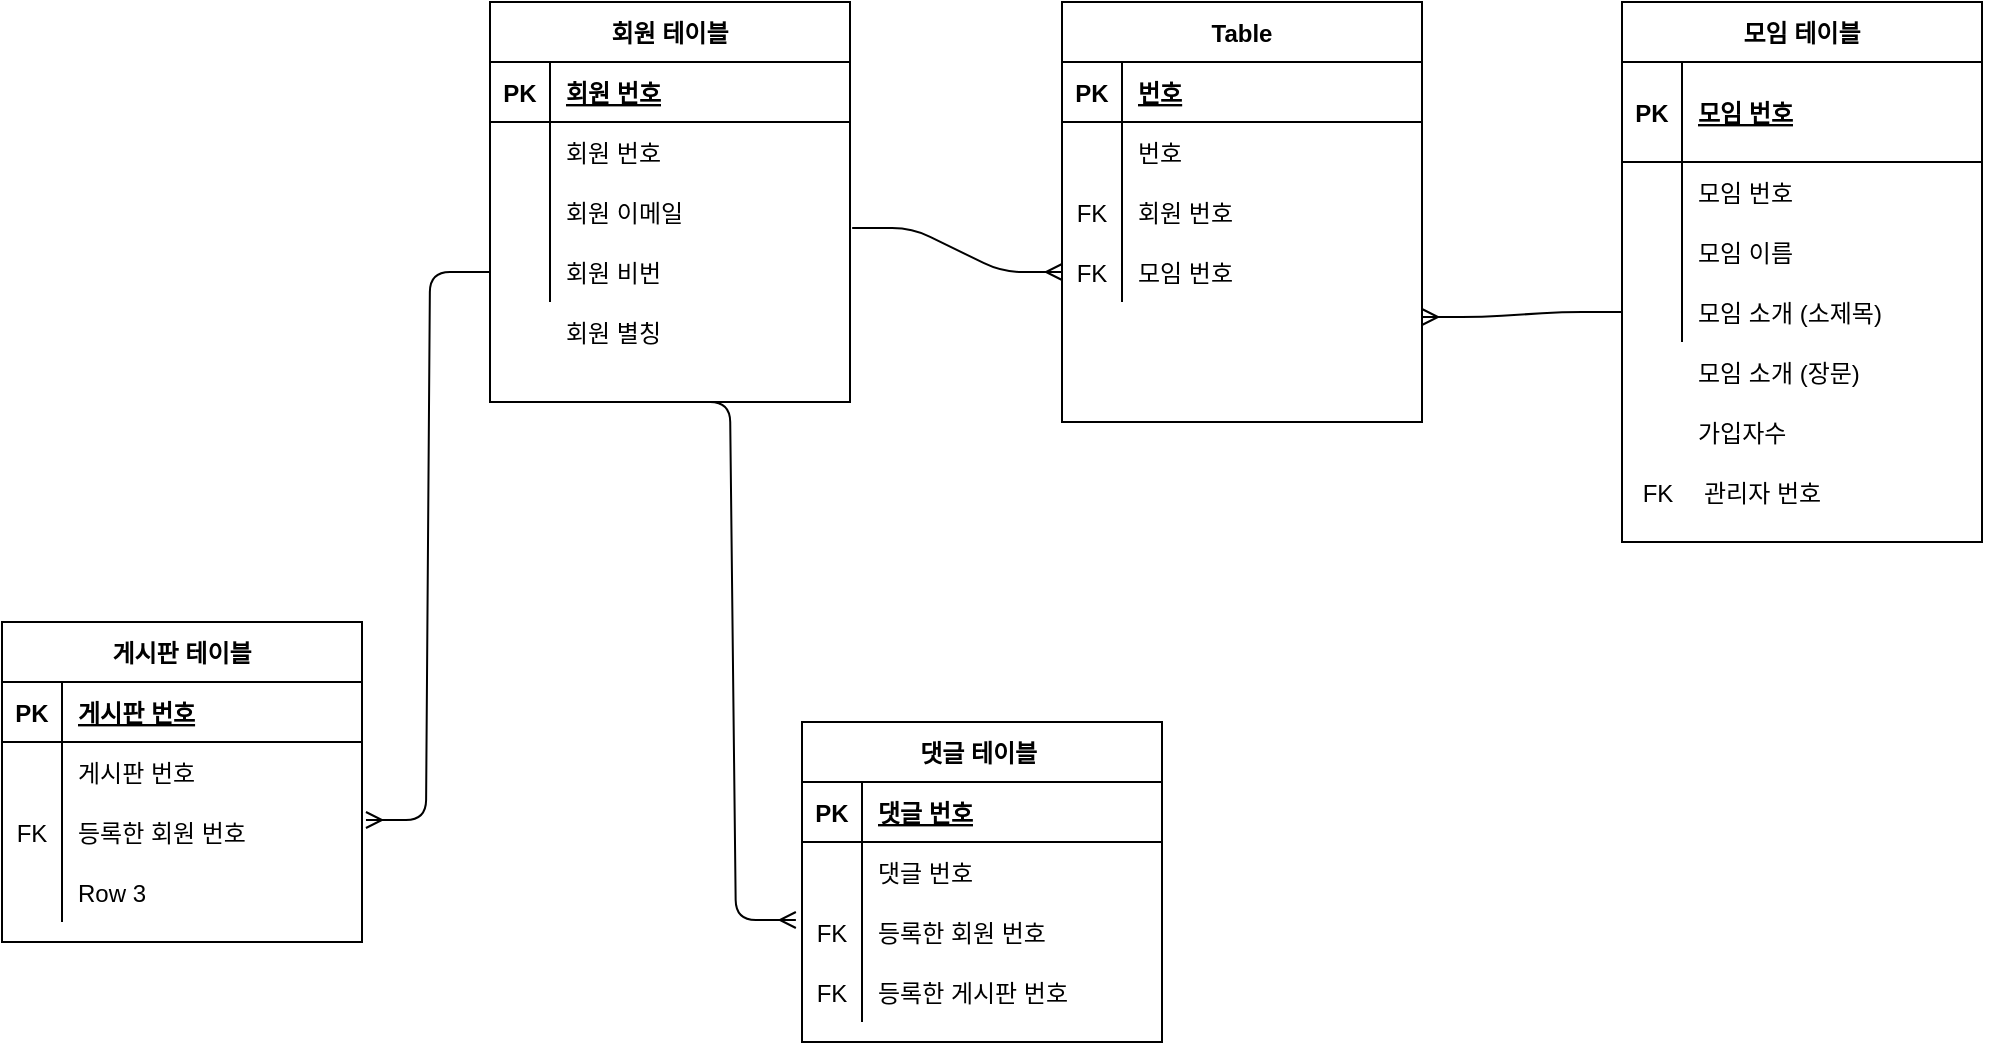 <mxfile version="14.1.9" type="github">
  <diagram id="LRftItNgaGLOFMXuF_Ru" name="페이지-1">
    <mxGraphModel dx="1422" dy="762" grid="1" gridSize="10" guides="1" tooltips="1" connect="1" arrows="1" fold="1" page="1" pageScale="1" pageWidth="827" pageHeight="1169" math="0" shadow="0">
      <root>
        <mxCell id="0" />
        <mxCell id="1" parent="0" />
        <mxCell id="EjAcahO2IqZIBfaFH8u6-1" value="회원 테이블" style="shape=table;startSize=30;container=1;collapsible=1;childLayout=tableLayout;fixedRows=1;rowLines=0;fontStyle=1;align=center;resizeLast=1;" parent="1" vertex="1">
          <mxGeometry x="324" y="90" width="180" height="200" as="geometry" />
        </mxCell>
        <mxCell id="EjAcahO2IqZIBfaFH8u6-2" value="" style="shape=partialRectangle;collapsible=0;dropTarget=0;pointerEvents=0;fillColor=none;top=0;left=0;bottom=1;right=0;points=[[0,0.5],[1,0.5]];portConstraint=eastwest;" parent="EjAcahO2IqZIBfaFH8u6-1" vertex="1">
          <mxGeometry y="30" width="180" height="30" as="geometry" />
        </mxCell>
        <mxCell id="EjAcahO2IqZIBfaFH8u6-3" value="PK" style="shape=partialRectangle;connectable=0;fillColor=none;top=0;left=0;bottom=0;right=0;fontStyle=1;overflow=hidden;" parent="EjAcahO2IqZIBfaFH8u6-2" vertex="1">
          <mxGeometry width="30" height="30" as="geometry" />
        </mxCell>
        <mxCell id="EjAcahO2IqZIBfaFH8u6-4" value="회원 번호" style="shape=partialRectangle;connectable=0;fillColor=none;top=0;left=0;bottom=0;right=0;align=left;spacingLeft=6;fontStyle=5;overflow=hidden;" parent="EjAcahO2IqZIBfaFH8u6-2" vertex="1">
          <mxGeometry x="30" width="150" height="30" as="geometry" />
        </mxCell>
        <mxCell id="EjAcahO2IqZIBfaFH8u6-5" value="" style="shape=partialRectangle;collapsible=0;dropTarget=0;pointerEvents=0;fillColor=none;top=0;left=0;bottom=0;right=0;points=[[0,0.5],[1,0.5]];portConstraint=eastwest;" parent="EjAcahO2IqZIBfaFH8u6-1" vertex="1">
          <mxGeometry y="60" width="180" height="30" as="geometry" />
        </mxCell>
        <mxCell id="EjAcahO2IqZIBfaFH8u6-6" value="" style="shape=partialRectangle;connectable=0;fillColor=none;top=0;left=0;bottom=0;right=0;editable=1;overflow=hidden;" parent="EjAcahO2IqZIBfaFH8u6-5" vertex="1">
          <mxGeometry width="30" height="30" as="geometry" />
        </mxCell>
        <mxCell id="EjAcahO2IqZIBfaFH8u6-7" value="회원 번호" style="shape=partialRectangle;connectable=0;fillColor=none;top=0;left=0;bottom=0;right=0;align=left;spacingLeft=6;overflow=hidden;" parent="EjAcahO2IqZIBfaFH8u6-5" vertex="1">
          <mxGeometry x="30" width="150" height="30" as="geometry" />
        </mxCell>
        <mxCell id="EjAcahO2IqZIBfaFH8u6-8" value="" style="shape=partialRectangle;collapsible=0;dropTarget=0;pointerEvents=0;fillColor=none;top=0;left=0;bottom=0;right=0;points=[[0,0.5],[1,0.5]];portConstraint=eastwest;" parent="EjAcahO2IqZIBfaFH8u6-1" vertex="1">
          <mxGeometry y="90" width="180" height="30" as="geometry" />
        </mxCell>
        <mxCell id="EjAcahO2IqZIBfaFH8u6-9" value="" style="shape=partialRectangle;connectable=0;fillColor=none;top=0;left=0;bottom=0;right=0;editable=1;overflow=hidden;" parent="EjAcahO2IqZIBfaFH8u6-8" vertex="1">
          <mxGeometry width="30" height="30" as="geometry" />
        </mxCell>
        <mxCell id="EjAcahO2IqZIBfaFH8u6-10" value="회원 이메일" style="shape=partialRectangle;connectable=0;fillColor=none;top=0;left=0;bottom=0;right=0;align=left;spacingLeft=6;overflow=hidden;" parent="EjAcahO2IqZIBfaFH8u6-8" vertex="1">
          <mxGeometry x="30" width="150" height="30" as="geometry" />
        </mxCell>
        <mxCell id="EjAcahO2IqZIBfaFH8u6-11" value="" style="shape=partialRectangle;collapsible=0;dropTarget=0;pointerEvents=0;fillColor=none;top=0;left=0;bottom=0;right=0;points=[[0,0.5],[1,0.5]];portConstraint=eastwest;" parent="EjAcahO2IqZIBfaFH8u6-1" vertex="1">
          <mxGeometry y="120" width="180" height="30" as="geometry" />
        </mxCell>
        <mxCell id="EjAcahO2IqZIBfaFH8u6-12" value="" style="shape=partialRectangle;connectable=0;fillColor=none;top=0;left=0;bottom=0;right=0;editable=1;overflow=hidden;" parent="EjAcahO2IqZIBfaFH8u6-11" vertex="1">
          <mxGeometry width="30" height="30" as="geometry" />
        </mxCell>
        <mxCell id="EjAcahO2IqZIBfaFH8u6-13" value="회원 비번" style="shape=partialRectangle;connectable=0;fillColor=none;top=0;left=0;bottom=0;right=0;align=left;spacingLeft=6;overflow=hidden;" parent="EjAcahO2IqZIBfaFH8u6-11" vertex="1">
          <mxGeometry x="30" width="150" height="30" as="geometry" />
        </mxCell>
        <mxCell id="EjAcahO2IqZIBfaFH8u6-29" value="" style="shape=partialRectangle;collapsible=0;dropTarget=0;pointerEvents=0;fillColor=none;top=0;left=0;bottom=0;right=0;points=[[0,0.5],[1,0.5]];portConstraint=eastwest;" parent="1" vertex="1">
          <mxGeometry x="324" y="240" width="180" height="30" as="geometry" />
        </mxCell>
        <mxCell id="EjAcahO2IqZIBfaFH8u6-30" value="" style="shape=partialRectangle;connectable=0;fillColor=none;top=0;left=0;bottom=0;right=0;editable=1;overflow=hidden;" parent="EjAcahO2IqZIBfaFH8u6-29" vertex="1">
          <mxGeometry width="30" height="30" as="geometry" />
        </mxCell>
        <mxCell id="EjAcahO2IqZIBfaFH8u6-31" value="회원 별칭" style="shape=partialRectangle;connectable=0;fillColor=none;top=0;left=0;bottom=0;right=0;align=left;spacingLeft=6;overflow=hidden;" parent="EjAcahO2IqZIBfaFH8u6-29" vertex="1">
          <mxGeometry x="30" width="150" height="30" as="geometry" />
        </mxCell>
        <mxCell id="EjAcahO2IqZIBfaFH8u6-41" value="" style="group" parent="1" vertex="1" connectable="0">
          <mxGeometry x="890" y="90" width="183" height="270" as="geometry" />
        </mxCell>
        <mxCell id="EjAcahO2IqZIBfaFH8u6-15" value="모임 테이블" style="shape=table;startSize=30;container=1;collapsible=1;childLayout=tableLayout;fixedRows=1;rowLines=0;fontStyle=1;align=center;resizeLast=1;" parent="EjAcahO2IqZIBfaFH8u6-41" vertex="1">
          <mxGeometry width="180" height="270" as="geometry" />
        </mxCell>
        <mxCell id="EjAcahO2IqZIBfaFH8u6-16" value="" style="shape=partialRectangle;collapsible=0;dropTarget=0;pointerEvents=0;fillColor=none;top=0;left=0;bottom=1;right=0;points=[[0,0.5],[1,0.5]];portConstraint=eastwest;" parent="EjAcahO2IqZIBfaFH8u6-15" vertex="1">
          <mxGeometry y="30" width="180" height="50" as="geometry" />
        </mxCell>
        <mxCell id="EjAcahO2IqZIBfaFH8u6-17" value="PK" style="shape=partialRectangle;connectable=0;fillColor=none;top=0;left=0;bottom=0;right=0;fontStyle=1;overflow=hidden;" parent="EjAcahO2IqZIBfaFH8u6-16" vertex="1">
          <mxGeometry width="30" height="50" as="geometry" />
        </mxCell>
        <mxCell id="EjAcahO2IqZIBfaFH8u6-18" value="모임 번호" style="shape=partialRectangle;connectable=0;fillColor=none;top=0;left=0;bottom=0;right=0;align=left;spacingLeft=6;fontStyle=5;overflow=hidden;" parent="EjAcahO2IqZIBfaFH8u6-16" vertex="1">
          <mxGeometry x="30" width="150" height="50" as="geometry" />
        </mxCell>
        <mxCell id="EjAcahO2IqZIBfaFH8u6-19" value="" style="shape=partialRectangle;collapsible=0;dropTarget=0;pointerEvents=0;fillColor=none;top=0;left=0;bottom=0;right=0;points=[[0,0.5],[1,0.5]];portConstraint=eastwest;" parent="EjAcahO2IqZIBfaFH8u6-15" vertex="1">
          <mxGeometry y="80" width="180" height="30" as="geometry" />
        </mxCell>
        <mxCell id="EjAcahO2IqZIBfaFH8u6-20" value="" style="shape=partialRectangle;connectable=0;fillColor=none;top=0;left=0;bottom=0;right=0;editable=1;overflow=hidden;" parent="EjAcahO2IqZIBfaFH8u6-19" vertex="1">
          <mxGeometry width="30" height="30" as="geometry" />
        </mxCell>
        <mxCell id="EjAcahO2IqZIBfaFH8u6-21" value="모임 번호" style="shape=partialRectangle;connectable=0;fillColor=none;top=0;left=0;bottom=0;right=0;align=left;spacingLeft=6;overflow=hidden;" parent="EjAcahO2IqZIBfaFH8u6-19" vertex="1">
          <mxGeometry x="30" width="150" height="30" as="geometry" />
        </mxCell>
        <mxCell id="EjAcahO2IqZIBfaFH8u6-22" value="" style="shape=partialRectangle;collapsible=0;dropTarget=0;pointerEvents=0;fillColor=none;top=0;left=0;bottom=0;right=0;points=[[0,0.5],[1,0.5]];portConstraint=eastwest;" parent="EjAcahO2IqZIBfaFH8u6-15" vertex="1">
          <mxGeometry y="110" width="180" height="30" as="geometry" />
        </mxCell>
        <mxCell id="EjAcahO2IqZIBfaFH8u6-23" value="" style="shape=partialRectangle;connectable=0;fillColor=none;top=0;left=0;bottom=0;right=0;editable=1;overflow=hidden;" parent="EjAcahO2IqZIBfaFH8u6-22" vertex="1">
          <mxGeometry width="30" height="30" as="geometry" />
        </mxCell>
        <mxCell id="EjAcahO2IqZIBfaFH8u6-24" value="모임 이름" style="shape=partialRectangle;connectable=0;fillColor=none;top=0;left=0;bottom=0;right=0;align=left;spacingLeft=6;overflow=hidden;" parent="EjAcahO2IqZIBfaFH8u6-22" vertex="1">
          <mxGeometry x="30" width="150" height="30" as="geometry" />
        </mxCell>
        <mxCell id="EjAcahO2IqZIBfaFH8u6-25" value="" style="shape=partialRectangle;collapsible=0;dropTarget=0;pointerEvents=0;fillColor=none;top=0;left=0;bottom=0;right=0;points=[[0,0.5],[1,0.5]];portConstraint=eastwest;" parent="EjAcahO2IqZIBfaFH8u6-15" vertex="1">
          <mxGeometry y="140" width="180" height="30" as="geometry" />
        </mxCell>
        <mxCell id="EjAcahO2IqZIBfaFH8u6-26" value="" style="shape=partialRectangle;connectable=0;fillColor=none;top=0;left=0;bottom=0;right=0;editable=1;overflow=hidden;" parent="EjAcahO2IqZIBfaFH8u6-25" vertex="1">
          <mxGeometry width="30" height="30" as="geometry" />
        </mxCell>
        <mxCell id="EjAcahO2IqZIBfaFH8u6-27" value="모임 소개 (소제목)" style="shape=partialRectangle;connectable=0;fillColor=none;top=0;left=0;bottom=0;right=0;align=left;spacingLeft=6;overflow=hidden;" parent="EjAcahO2IqZIBfaFH8u6-25" vertex="1">
          <mxGeometry x="30" width="150" height="30" as="geometry" />
        </mxCell>
        <mxCell id="EjAcahO2IqZIBfaFH8u6-32" value="" style="shape=partialRectangle;collapsible=0;dropTarget=0;pointerEvents=0;fillColor=none;top=0;left=0;bottom=0;right=0;points=[[0,0.5],[1,0.5]];portConstraint=eastwest;" parent="EjAcahO2IqZIBfaFH8u6-41" vertex="1">
          <mxGeometry y="170" width="180" height="30" as="geometry" />
        </mxCell>
        <mxCell id="EjAcahO2IqZIBfaFH8u6-33" value="" style="shape=partialRectangle;connectable=0;fillColor=none;top=0;left=0;bottom=0;right=0;editable=1;overflow=hidden;" parent="EjAcahO2IqZIBfaFH8u6-32" vertex="1">
          <mxGeometry width="30" height="30" as="geometry" />
        </mxCell>
        <mxCell id="EjAcahO2IqZIBfaFH8u6-34" value="모임 소개 (장문)" style="shape=partialRectangle;connectable=0;fillColor=none;top=0;left=0;bottom=0;right=0;align=left;spacingLeft=6;overflow=hidden;" parent="EjAcahO2IqZIBfaFH8u6-32" vertex="1">
          <mxGeometry x="30" width="150" height="30" as="geometry" />
        </mxCell>
        <mxCell id="EjAcahO2IqZIBfaFH8u6-35" value="" style="shape=partialRectangle;collapsible=0;dropTarget=0;pointerEvents=0;fillColor=none;top=0;left=0;bottom=0;right=0;points=[[0,0.5],[1,0.5]];portConstraint=eastwest;" parent="EjAcahO2IqZIBfaFH8u6-41" vertex="1">
          <mxGeometry y="200" width="180" height="30" as="geometry" />
        </mxCell>
        <mxCell id="EjAcahO2IqZIBfaFH8u6-36" value="" style="shape=partialRectangle;connectable=0;fillColor=none;top=0;left=0;bottom=0;right=0;editable=1;overflow=hidden;" parent="EjAcahO2IqZIBfaFH8u6-35" vertex="1">
          <mxGeometry width="30" height="30" as="geometry" />
        </mxCell>
        <mxCell id="EjAcahO2IqZIBfaFH8u6-37" value="가입자수" style="shape=partialRectangle;connectable=0;fillColor=none;top=0;left=0;bottom=0;right=0;align=left;spacingLeft=6;overflow=hidden;" parent="EjAcahO2IqZIBfaFH8u6-35" vertex="1">
          <mxGeometry x="30" width="150" height="30" as="geometry" />
        </mxCell>
        <mxCell id="EjAcahO2IqZIBfaFH8u6-38" value="" style="shape=partialRectangle;collapsible=0;dropTarget=0;pointerEvents=0;fillColor=none;top=0;left=0;bottom=0;right=0;points=[[0,0.5],[1,0.5]];portConstraint=eastwest;" parent="EjAcahO2IqZIBfaFH8u6-41" vertex="1">
          <mxGeometry x="3" y="230" width="180" height="30" as="geometry" />
        </mxCell>
        <mxCell id="EjAcahO2IqZIBfaFH8u6-39" value="FK" style="shape=partialRectangle;connectable=0;fillColor=none;top=0;left=0;bottom=0;right=0;editable=1;overflow=hidden;" parent="EjAcahO2IqZIBfaFH8u6-38" vertex="1">
          <mxGeometry width="30" height="30" as="geometry" />
        </mxCell>
        <mxCell id="EjAcahO2IqZIBfaFH8u6-40" value="관리자 번호" style="shape=partialRectangle;connectable=0;fillColor=none;top=0;left=0;bottom=0;right=0;align=left;spacingLeft=6;overflow=hidden;" parent="EjAcahO2IqZIBfaFH8u6-38" vertex="1">
          <mxGeometry x="30" width="150" height="30" as="geometry" />
        </mxCell>
        <mxCell id="EjAcahO2IqZIBfaFH8u6-43" value="게시판 테이블" style="shape=table;startSize=30;container=1;collapsible=1;childLayout=tableLayout;fixedRows=1;rowLines=0;fontStyle=1;align=center;resizeLast=1;" parent="1" vertex="1">
          <mxGeometry x="80" y="400" width="180" height="160" as="geometry" />
        </mxCell>
        <mxCell id="EjAcahO2IqZIBfaFH8u6-44" value="" style="shape=partialRectangle;collapsible=0;dropTarget=0;pointerEvents=0;fillColor=none;top=0;left=0;bottom=1;right=0;points=[[0,0.5],[1,0.5]];portConstraint=eastwest;" parent="EjAcahO2IqZIBfaFH8u6-43" vertex="1">
          <mxGeometry y="30" width="180" height="30" as="geometry" />
        </mxCell>
        <mxCell id="EjAcahO2IqZIBfaFH8u6-45" value="PK" style="shape=partialRectangle;connectable=0;fillColor=none;top=0;left=0;bottom=0;right=0;fontStyle=1;overflow=hidden;" parent="EjAcahO2IqZIBfaFH8u6-44" vertex="1">
          <mxGeometry width="30" height="30" as="geometry" />
        </mxCell>
        <mxCell id="EjAcahO2IqZIBfaFH8u6-46" value="게시판 번호" style="shape=partialRectangle;connectable=0;fillColor=none;top=0;left=0;bottom=0;right=0;align=left;spacingLeft=6;fontStyle=5;overflow=hidden;" parent="EjAcahO2IqZIBfaFH8u6-44" vertex="1">
          <mxGeometry x="30" width="150" height="30" as="geometry" />
        </mxCell>
        <mxCell id="EjAcahO2IqZIBfaFH8u6-47" value="" style="shape=partialRectangle;collapsible=0;dropTarget=0;pointerEvents=0;fillColor=none;top=0;left=0;bottom=0;right=0;points=[[0,0.5],[1,0.5]];portConstraint=eastwest;" parent="EjAcahO2IqZIBfaFH8u6-43" vertex="1">
          <mxGeometry y="60" width="180" height="30" as="geometry" />
        </mxCell>
        <mxCell id="EjAcahO2IqZIBfaFH8u6-48" value="" style="shape=partialRectangle;connectable=0;fillColor=none;top=0;left=0;bottom=0;right=0;editable=1;overflow=hidden;" parent="EjAcahO2IqZIBfaFH8u6-47" vertex="1">
          <mxGeometry width="30" height="30" as="geometry" />
        </mxCell>
        <mxCell id="EjAcahO2IqZIBfaFH8u6-49" value="게시판 번호" style="shape=partialRectangle;connectable=0;fillColor=none;top=0;left=0;bottom=0;right=0;align=left;spacingLeft=6;overflow=hidden;" parent="EjAcahO2IqZIBfaFH8u6-47" vertex="1">
          <mxGeometry x="30" width="150" height="30" as="geometry" />
        </mxCell>
        <mxCell id="EjAcahO2IqZIBfaFH8u6-50" value="" style="shape=partialRectangle;collapsible=0;dropTarget=0;pointerEvents=0;fillColor=none;top=0;left=0;bottom=0;right=0;points=[[0,0.5],[1,0.5]];portConstraint=eastwest;" parent="EjAcahO2IqZIBfaFH8u6-43" vertex="1">
          <mxGeometry y="90" width="180" height="30" as="geometry" />
        </mxCell>
        <mxCell id="EjAcahO2IqZIBfaFH8u6-51" value="FK" style="shape=partialRectangle;connectable=0;fillColor=none;top=0;left=0;bottom=0;right=0;editable=1;overflow=hidden;" parent="EjAcahO2IqZIBfaFH8u6-50" vertex="1">
          <mxGeometry width="30" height="30" as="geometry" />
        </mxCell>
        <mxCell id="EjAcahO2IqZIBfaFH8u6-52" value="등록한 회원 번호" style="shape=partialRectangle;connectable=0;fillColor=none;top=0;left=0;bottom=0;right=0;align=left;spacingLeft=6;overflow=hidden;" parent="EjAcahO2IqZIBfaFH8u6-50" vertex="1">
          <mxGeometry x="30" width="150" height="30" as="geometry" />
        </mxCell>
        <mxCell id="EjAcahO2IqZIBfaFH8u6-53" value="" style="shape=partialRectangle;collapsible=0;dropTarget=0;pointerEvents=0;fillColor=none;top=0;left=0;bottom=0;right=0;points=[[0,0.5],[1,0.5]];portConstraint=eastwest;" parent="EjAcahO2IqZIBfaFH8u6-43" vertex="1">
          <mxGeometry y="120" width="180" height="30" as="geometry" />
        </mxCell>
        <mxCell id="EjAcahO2IqZIBfaFH8u6-54" value="" style="shape=partialRectangle;connectable=0;fillColor=none;top=0;left=0;bottom=0;right=0;editable=1;overflow=hidden;" parent="EjAcahO2IqZIBfaFH8u6-53" vertex="1">
          <mxGeometry width="30" height="30" as="geometry" />
        </mxCell>
        <mxCell id="EjAcahO2IqZIBfaFH8u6-55" value="Row 3" style="shape=partialRectangle;connectable=0;fillColor=none;top=0;left=0;bottom=0;right=0;align=left;spacingLeft=6;overflow=hidden;" parent="EjAcahO2IqZIBfaFH8u6-53" vertex="1">
          <mxGeometry x="30" width="150" height="30" as="geometry" />
        </mxCell>
        <mxCell id="EjAcahO2IqZIBfaFH8u6-56" value="댓글 테이블 " style="shape=table;startSize=30;container=1;collapsible=1;childLayout=tableLayout;fixedRows=1;rowLines=0;fontStyle=1;align=center;resizeLast=1;" parent="1" vertex="1">
          <mxGeometry x="480" y="450" width="180" height="160" as="geometry" />
        </mxCell>
        <mxCell id="EjAcahO2IqZIBfaFH8u6-57" value="" style="shape=partialRectangle;collapsible=0;dropTarget=0;pointerEvents=0;fillColor=none;top=0;left=0;bottom=1;right=0;points=[[0,0.5],[1,0.5]];portConstraint=eastwest;" parent="EjAcahO2IqZIBfaFH8u6-56" vertex="1">
          <mxGeometry y="30" width="180" height="30" as="geometry" />
        </mxCell>
        <mxCell id="EjAcahO2IqZIBfaFH8u6-58" value="PK" style="shape=partialRectangle;connectable=0;fillColor=none;top=0;left=0;bottom=0;right=0;fontStyle=1;overflow=hidden;" parent="EjAcahO2IqZIBfaFH8u6-57" vertex="1">
          <mxGeometry width="30" height="30" as="geometry" />
        </mxCell>
        <mxCell id="EjAcahO2IqZIBfaFH8u6-59" value="댓글 번호" style="shape=partialRectangle;connectable=0;fillColor=none;top=0;left=0;bottom=0;right=0;align=left;spacingLeft=6;fontStyle=5;overflow=hidden;" parent="EjAcahO2IqZIBfaFH8u6-57" vertex="1">
          <mxGeometry x="30" width="150" height="30" as="geometry" />
        </mxCell>
        <mxCell id="EjAcahO2IqZIBfaFH8u6-60" value="" style="shape=partialRectangle;collapsible=0;dropTarget=0;pointerEvents=0;fillColor=none;top=0;left=0;bottom=0;right=0;points=[[0,0.5],[1,0.5]];portConstraint=eastwest;" parent="EjAcahO2IqZIBfaFH8u6-56" vertex="1">
          <mxGeometry y="60" width="180" height="30" as="geometry" />
        </mxCell>
        <mxCell id="EjAcahO2IqZIBfaFH8u6-61" value="" style="shape=partialRectangle;connectable=0;fillColor=none;top=0;left=0;bottom=0;right=0;editable=1;overflow=hidden;" parent="EjAcahO2IqZIBfaFH8u6-60" vertex="1">
          <mxGeometry width="30" height="30" as="geometry" />
        </mxCell>
        <mxCell id="EjAcahO2IqZIBfaFH8u6-62" value="댓글 번호" style="shape=partialRectangle;connectable=0;fillColor=none;top=0;left=0;bottom=0;right=0;align=left;spacingLeft=6;overflow=hidden;" parent="EjAcahO2IqZIBfaFH8u6-60" vertex="1">
          <mxGeometry x="30" width="150" height="30" as="geometry" />
        </mxCell>
        <mxCell id="EjAcahO2IqZIBfaFH8u6-63" value="" style="shape=partialRectangle;collapsible=0;dropTarget=0;pointerEvents=0;fillColor=none;top=0;left=0;bottom=0;right=0;points=[[0,0.5],[1,0.5]];portConstraint=eastwest;" parent="EjAcahO2IqZIBfaFH8u6-56" vertex="1">
          <mxGeometry y="90" width="180" height="30" as="geometry" />
        </mxCell>
        <mxCell id="EjAcahO2IqZIBfaFH8u6-64" value="FK" style="shape=partialRectangle;connectable=0;fillColor=none;top=0;left=0;bottom=0;right=0;editable=1;overflow=hidden;" parent="EjAcahO2IqZIBfaFH8u6-63" vertex="1">
          <mxGeometry width="30" height="30" as="geometry" />
        </mxCell>
        <mxCell id="EjAcahO2IqZIBfaFH8u6-65" value="등록한 회원 번호" style="shape=partialRectangle;connectable=0;fillColor=none;top=0;left=0;bottom=0;right=0;align=left;spacingLeft=6;overflow=hidden;" parent="EjAcahO2IqZIBfaFH8u6-63" vertex="1">
          <mxGeometry x="30" width="150" height="30" as="geometry" />
        </mxCell>
        <mxCell id="EjAcahO2IqZIBfaFH8u6-66" value="" style="shape=partialRectangle;collapsible=0;dropTarget=0;pointerEvents=0;fillColor=none;top=0;left=0;bottom=0;right=0;points=[[0,0.5],[1,0.5]];portConstraint=eastwest;" parent="EjAcahO2IqZIBfaFH8u6-56" vertex="1">
          <mxGeometry y="120" width="180" height="30" as="geometry" />
        </mxCell>
        <mxCell id="EjAcahO2IqZIBfaFH8u6-67" value="FK" style="shape=partialRectangle;connectable=0;fillColor=none;top=0;left=0;bottom=0;right=0;editable=1;overflow=hidden;" parent="EjAcahO2IqZIBfaFH8u6-66" vertex="1">
          <mxGeometry width="30" height="30" as="geometry" />
        </mxCell>
        <mxCell id="EjAcahO2IqZIBfaFH8u6-68" value="등록한 게시판 번호" style="shape=partialRectangle;connectable=0;fillColor=none;top=0;left=0;bottom=0;right=0;align=left;spacingLeft=6;overflow=hidden;" parent="EjAcahO2IqZIBfaFH8u6-66" vertex="1">
          <mxGeometry x="30" width="150" height="30" as="geometry" />
        </mxCell>
        <mxCell id="NeMn8Dt1oZ6NxrJ2U4nK-14" value="Table" style="shape=table;startSize=30;container=1;collapsible=1;childLayout=tableLayout;fixedRows=1;rowLines=0;fontStyle=1;align=center;resizeLast=1;" vertex="1" parent="1">
          <mxGeometry x="610" y="90" width="180" height="210" as="geometry" />
        </mxCell>
        <mxCell id="NeMn8Dt1oZ6NxrJ2U4nK-15" value="" style="shape=partialRectangle;collapsible=0;dropTarget=0;pointerEvents=0;fillColor=none;top=0;left=0;bottom=1;right=0;points=[[0,0.5],[1,0.5]];portConstraint=eastwest;" vertex="1" parent="NeMn8Dt1oZ6NxrJ2U4nK-14">
          <mxGeometry y="30" width="180" height="30" as="geometry" />
        </mxCell>
        <mxCell id="NeMn8Dt1oZ6NxrJ2U4nK-16" value="PK" style="shape=partialRectangle;connectable=0;fillColor=none;top=0;left=0;bottom=0;right=0;fontStyle=1;overflow=hidden;" vertex="1" parent="NeMn8Dt1oZ6NxrJ2U4nK-15">
          <mxGeometry width="30" height="30" as="geometry" />
        </mxCell>
        <mxCell id="NeMn8Dt1oZ6NxrJ2U4nK-17" value="번호" style="shape=partialRectangle;connectable=0;fillColor=none;top=0;left=0;bottom=0;right=0;align=left;spacingLeft=6;fontStyle=5;overflow=hidden;" vertex="1" parent="NeMn8Dt1oZ6NxrJ2U4nK-15">
          <mxGeometry x="30" width="150" height="30" as="geometry" />
        </mxCell>
        <mxCell id="NeMn8Dt1oZ6NxrJ2U4nK-18" value="" style="shape=partialRectangle;collapsible=0;dropTarget=0;pointerEvents=0;fillColor=none;top=0;left=0;bottom=0;right=0;points=[[0,0.5],[1,0.5]];portConstraint=eastwest;" vertex="1" parent="NeMn8Dt1oZ6NxrJ2U4nK-14">
          <mxGeometry y="60" width="180" height="30" as="geometry" />
        </mxCell>
        <mxCell id="NeMn8Dt1oZ6NxrJ2U4nK-19" value="" style="shape=partialRectangle;connectable=0;fillColor=none;top=0;left=0;bottom=0;right=0;editable=1;overflow=hidden;" vertex="1" parent="NeMn8Dt1oZ6NxrJ2U4nK-18">
          <mxGeometry width="30" height="30" as="geometry" />
        </mxCell>
        <mxCell id="NeMn8Dt1oZ6NxrJ2U4nK-20" value="번호" style="shape=partialRectangle;connectable=0;fillColor=none;top=0;left=0;bottom=0;right=0;align=left;spacingLeft=6;overflow=hidden;" vertex="1" parent="NeMn8Dt1oZ6NxrJ2U4nK-18">
          <mxGeometry x="30" width="150" height="30" as="geometry" />
        </mxCell>
        <mxCell id="NeMn8Dt1oZ6NxrJ2U4nK-21" value="" style="shape=partialRectangle;collapsible=0;dropTarget=0;pointerEvents=0;fillColor=none;top=0;left=0;bottom=0;right=0;points=[[0,0.5],[1,0.5]];portConstraint=eastwest;" vertex="1" parent="NeMn8Dt1oZ6NxrJ2U4nK-14">
          <mxGeometry y="90" width="180" height="30" as="geometry" />
        </mxCell>
        <mxCell id="NeMn8Dt1oZ6NxrJ2U4nK-22" value="FK" style="shape=partialRectangle;connectable=0;fillColor=none;top=0;left=0;bottom=0;right=0;editable=1;overflow=hidden;" vertex="1" parent="NeMn8Dt1oZ6NxrJ2U4nK-21">
          <mxGeometry width="30" height="30" as="geometry" />
        </mxCell>
        <mxCell id="NeMn8Dt1oZ6NxrJ2U4nK-23" value="회원 번호" style="shape=partialRectangle;connectable=0;fillColor=none;top=0;left=0;bottom=0;right=0;align=left;spacingLeft=6;overflow=hidden;" vertex="1" parent="NeMn8Dt1oZ6NxrJ2U4nK-21">
          <mxGeometry x="30" width="150" height="30" as="geometry" />
        </mxCell>
        <mxCell id="NeMn8Dt1oZ6NxrJ2U4nK-24" value="" style="shape=partialRectangle;collapsible=0;dropTarget=0;pointerEvents=0;fillColor=none;top=0;left=0;bottom=0;right=0;points=[[0,0.5],[1,0.5]];portConstraint=eastwest;" vertex="1" parent="NeMn8Dt1oZ6NxrJ2U4nK-14">
          <mxGeometry y="120" width="180" height="30" as="geometry" />
        </mxCell>
        <mxCell id="NeMn8Dt1oZ6NxrJ2U4nK-25" value="FK" style="shape=partialRectangle;connectable=0;fillColor=none;top=0;left=0;bottom=0;right=0;editable=1;overflow=hidden;" vertex="1" parent="NeMn8Dt1oZ6NxrJ2U4nK-24">
          <mxGeometry width="30" height="30" as="geometry" />
        </mxCell>
        <mxCell id="NeMn8Dt1oZ6NxrJ2U4nK-26" value="모임 번호" style="shape=partialRectangle;connectable=0;fillColor=none;top=0;left=0;bottom=0;right=0;align=left;spacingLeft=6;overflow=hidden;" vertex="1" parent="NeMn8Dt1oZ6NxrJ2U4nK-24">
          <mxGeometry x="30" width="150" height="30" as="geometry" />
        </mxCell>
        <mxCell id="NeMn8Dt1oZ6NxrJ2U4nK-27" value="" style="edgeStyle=entityRelationEdgeStyle;fontSize=12;html=1;endArrow=ERmany;exitX=1.006;exitY=0.767;exitDx=0;exitDy=0;exitPerimeter=0;entryX=0;entryY=0.5;entryDx=0;entryDy=0;" edge="1" parent="1" source="EjAcahO2IqZIBfaFH8u6-8" target="NeMn8Dt1oZ6NxrJ2U4nK-24">
          <mxGeometry width="100" height="100" relative="1" as="geometry">
            <mxPoint x="670" y="440" as="sourcePoint" />
            <mxPoint x="770" y="340" as="targetPoint" />
          </mxGeometry>
        </mxCell>
        <mxCell id="NeMn8Dt1oZ6NxrJ2U4nK-28" value="" style="edgeStyle=entityRelationEdgeStyle;fontSize=12;html=1;endArrow=ERmany;exitX=0;exitY=0.5;exitDx=0;exitDy=0;entryX=1;entryY=0.75;entryDx=0;entryDy=0;" edge="1" parent="1" source="EjAcahO2IqZIBfaFH8u6-25" target="NeMn8Dt1oZ6NxrJ2U4nK-14">
          <mxGeometry width="100" height="100" relative="1" as="geometry">
            <mxPoint x="670" y="440" as="sourcePoint" />
            <mxPoint x="770" y="340" as="targetPoint" />
          </mxGeometry>
        </mxCell>
        <mxCell id="NeMn8Dt1oZ6NxrJ2U4nK-33" value="" style="edgeStyle=entityRelationEdgeStyle;fontSize=12;html=1;endArrow=ERmany;exitX=0;exitY=0.5;exitDx=0;exitDy=0;entryX=1.011;entryY=0.3;entryDx=0;entryDy=0;entryPerimeter=0;" edge="1" parent="1" source="EjAcahO2IqZIBfaFH8u6-11" target="EjAcahO2IqZIBfaFH8u6-50">
          <mxGeometry width="100" height="100" relative="1" as="geometry">
            <mxPoint x="670" y="440" as="sourcePoint" />
            <mxPoint x="770" y="340" as="targetPoint" />
          </mxGeometry>
        </mxCell>
        <mxCell id="NeMn8Dt1oZ6NxrJ2U4nK-34" value="" style="edgeStyle=entityRelationEdgeStyle;fontSize=12;html=1;endArrow=ERmany;exitX=0.5;exitY=1;exitDx=0;exitDy=0;entryX=-0.017;entryY=0.3;entryDx=0;entryDy=0;entryPerimeter=0;" edge="1" parent="1" source="EjAcahO2IqZIBfaFH8u6-1" target="EjAcahO2IqZIBfaFH8u6-63">
          <mxGeometry width="100" height="100" relative="1" as="geometry">
            <mxPoint x="670" y="440" as="sourcePoint" />
            <mxPoint x="770" y="340" as="targetPoint" />
          </mxGeometry>
        </mxCell>
      </root>
    </mxGraphModel>
  </diagram>
</mxfile>
